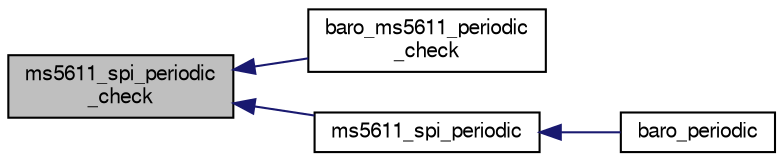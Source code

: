 digraph "ms5611_spi_periodic_check"
{
  edge [fontname="FreeSans",fontsize="10",labelfontname="FreeSans",labelfontsize="10"];
  node [fontname="FreeSans",fontsize="10",shape=record];
  rankdir="LR";
  Node1 [label="ms5611_spi_periodic\l_check",height=0.2,width=0.4,color="black", fillcolor="grey75", style="filled", fontcolor="black"];
  Node1 -> Node2 [dir="back",color="midnightblue",fontsize="10",style="solid",fontname="FreeSans"];
  Node2 [label="baro_ms5611_periodic\l_check",height=0.2,width=0.4,color="black", fillcolor="white", style="filled",URL="$baro__ms5611__spi_8c.html#a2f3b2eefc1da2e3f22e30ee05aa090d2"];
  Node1 -> Node3 [dir="back",color="midnightblue",fontsize="10",style="solid",fontname="FreeSans"];
  Node3 [label="ms5611_spi_periodic",height=0.2,width=0.4,color="black", fillcolor="white", style="filled",URL="$ms5611__spi_8h.html#a950b89b21f5e7b97df350ec56ed1bdc9",tooltip="convenience function "];
  Node3 -> Node4 [dir="back",color="midnightblue",fontsize="10",style="solid",fontname="FreeSans"];
  Node4 [label="baro_periodic",height=0.2,width=0.4,color="black", fillcolor="white", style="filled",URL="$baro__board__ms5611__spi_8c.html#a23ed77c56ba44b3ed3cc3b8e378bdb00"];
}
